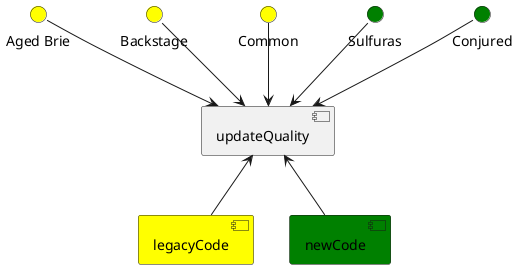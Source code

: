 @startuml
'https://plantuml.com/component-diagram
top to bottom direction

interface "Aged Brie" as AgedBrie #yellow
interface Backstage #yellow
interface Common #yellow
interface Sulfuras #green
interface Conjured #green
component [legacyCode] #yellow
component [newCode] #green

AgedBrie --> [updateQuality]
Backstage --> [updateQuality]
Common --> [updateQuality]

Sulfuras --> [updateQuality]
Conjured --> [updateQuality]

[updateQuality] <-- [legacyCode]
[updateQuality] <-- [newCode]

@enduml